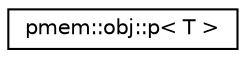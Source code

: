 digraph "Graphical Class Hierarchy"
{
  edge [fontname="Helvetica",fontsize="10",labelfontname="Helvetica",labelfontsize="10"];
  node [fontname="Helvetica",fontsize="10",shape=record];
  rankdir="LR";
  Node1 [label="pmem::obj::p\< T \>",height=0.2,width=0.4,color="black", fillcolor="white", style="filled",URL="$classpmem_1_1obj_1_1p.html",tooltip="Resides on pmem class. "];
}
